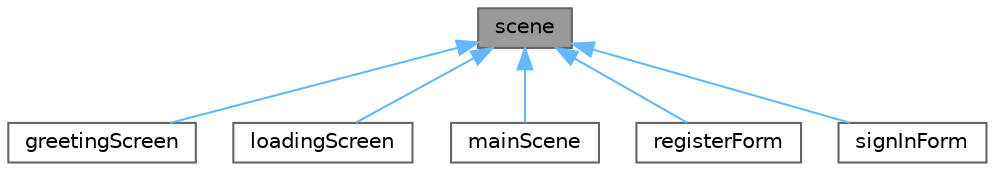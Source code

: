 digraph "scene"
{
 // INTERACTIVE_SVG=YES
 // LATEX_PDF_SIZE
  bgcolor="transparent";
  edge [fontname=Helvetica,fontsize=10,labelfontname=Helvetica,labelfontsize=10];
  node [fontname=Helvetica,fontsize=10,shape=box,height=0.2,width=0.4];
  Node1 [label="scene",height=0.2,width=0.4,color="gray40", fillcolor="grey60", style="filled", fontcolor="black",tooltip=" "];
  Node1 -> Node2 [dir="back",color="steelblue1",style="solid"];
  Node2 [label="greetingScreen",height=0.2,width=0.4,color="gray40", fillcolor="white", style="filled",URL="$classgreeting_screen.html",tooltip=" "];
  Node1 -> Node3 [dir="back",color="steelblue1",style="solid"];
  Node3 [label="loadingScreen",height=0.2,width=0.4,color="gray40", fillcolor="white", style="filled",URL="$classloading_screen.html",tooltip=" "];
  Node1 -> Node4 [dir="back",color="steelblue1",style="solid"];
  Node4 [label="mainScene",height=0.2,width=0.4,color="gray40", fillcolor="white", style="filled",URL="$classmain_scene.html",tooltip=" "];
  Node1 -> Node5 [dir="back",color="steelblue1",style="solid"];
  Node5 [label="registerForm",height=0.2,width=0.4,color="gray40", fillcolor="white", style="filled",URL="$classregister_form.html",tooltip=" "];
  Node1 -> Node6 [dir="back",color="steelblue1",style="solid"];
  Node6 [label="signInForm",height=0.2,width=0.4,color="gray40", fillcolor="white", style="filled",URL="$classsign_in_form.html",tooltip=" "];
}
